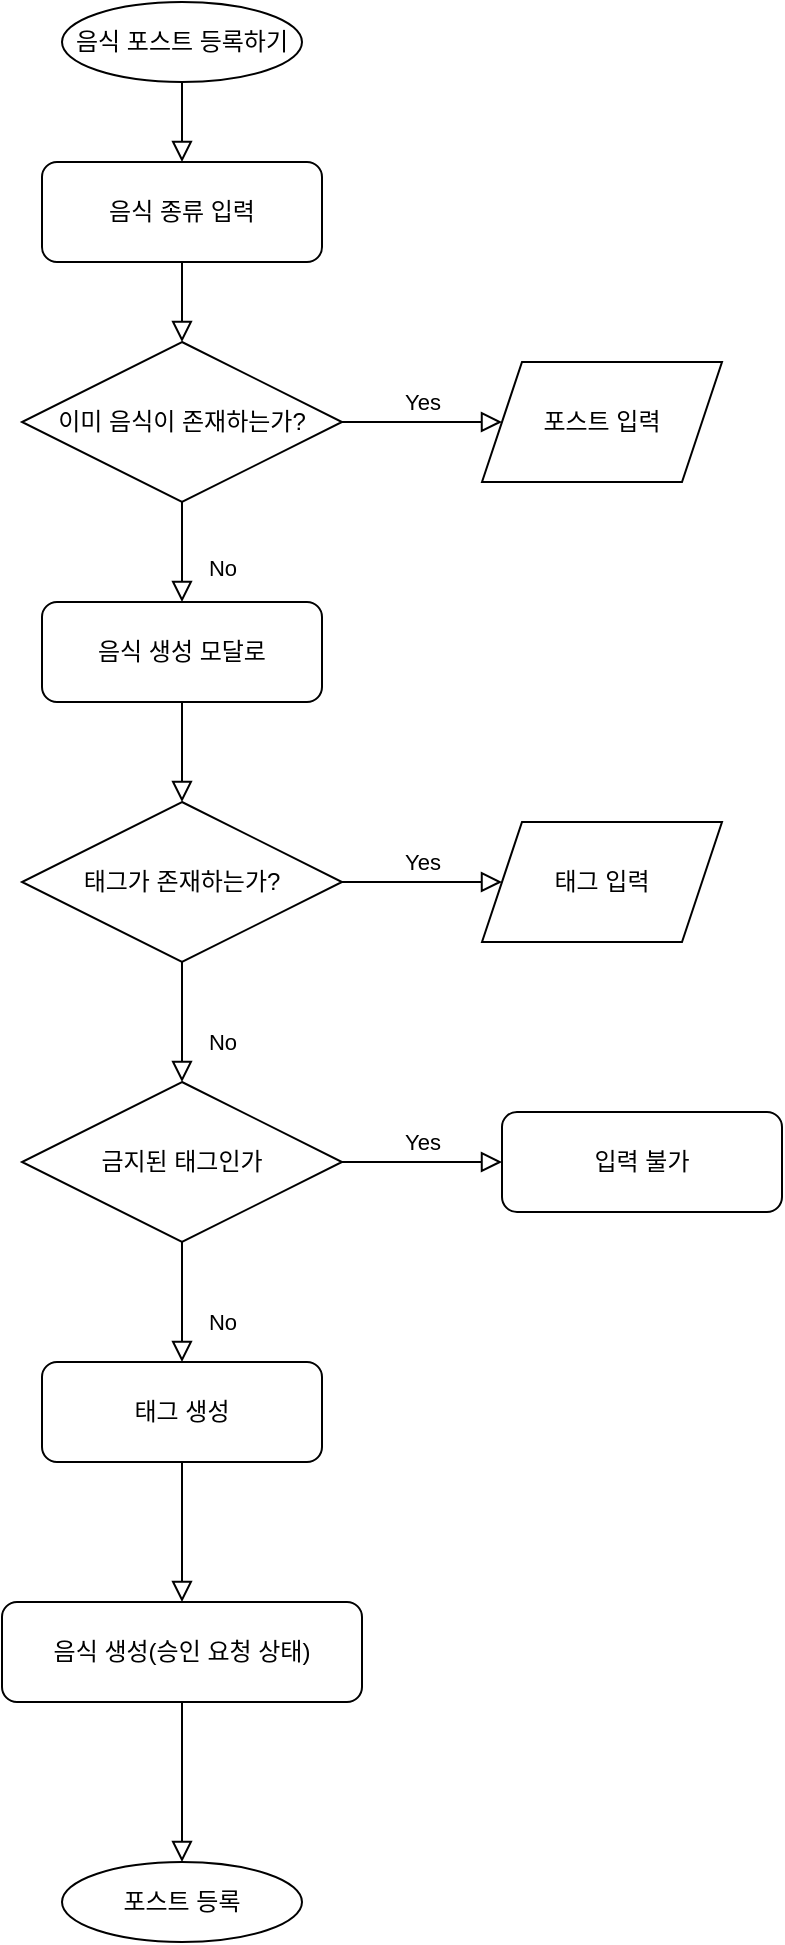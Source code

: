 <mxfile version="14.7.8" type="github">
  <diagram id="C5RBs43oDa-KdzZeNtuy" name="Page-1">
    <mxGraphModel dx="996" dy="648" grid="1" gridSize="10" guides="1" tooltips="1" connect="1" arrows="1" fold="1" page="1" pageScale="1" pageWidth="827" pageHeight="1169" math="0" shadow="0">
      <root>
        <mxCell id="WIyWlLk6GJQsqaUBKTNV-0" />
        <mxCell id="WIyWlLk6GJQsqaUBKTNV-1" parent="WIyWlLk6GJQsqaUBKTNV-0" />
        <mxCell id="-WuKv6DvzaONvOQ7i3wn-0" value="음식 포스트 등록하기" style="ellipse;whiteSpace=wrap;html=1;" vertex="1" parent="WIyWlLk6GJQsqaUBKTNV-1">
          <mxGeometry x="520" y="40" width="120" height="40" as="geometry" />
        </mxCell>
        <mxCell id="-WuKv6DvzaONvOQ7i3wn-7" value="" style="rounded=0;html=1;jettySize=auto;orthogonalLoop=1;fontSize=11;endArrow=block;endFill=0;endSize=8;strokeWidth=1;shadow=0;labelBackgroundColor=none;edgeStyle=orthogonalEdgeStyle;exitX=0.5;exitY=1;exitDx=0;exitDy=0;" edge="1" parent="WIyWlLk6GJQsqaUBKTNV-1" source="-WuKv6DvzaONvOQ7i3wn-0">
          <mxGeometry relative="1" as="geometry">
            <mxPoint x="230.0" y="130" as="sourcePoint" />
            <mxPoint x="580" y="120" as="targetPoint" />
          </mxGeometry>
        </mxCell>
        <mxCell id="-WuKv6DvzaONvOQ7i3wn-9" value="음식 종류 입력" style="rounded=1;whiteSpace=wrap;html=1;" vertex="1" parent="WIyWlLk6GJQsqaUBKTNV-1">
          <mxGeometry x="510" y="120" width="140" height="50" as="geometry" />
        </mxCell>
        <mxCell id="-WuKv6DvzaONvOQ7i3wn-10" value="" style="rounded=0;html=1;jettySize=auto;orthogonalLoop=1;fontSize=11;endArrow=block;endFill=0;endSize=8;strokeWidth=1;shadow=0;labelBackgroundColor=none;edgeStyle=orthogonalEdgeStyle;exitX=0.5;exitY=1;exitDx=0;exitDy=0;" edge="1" parent="WIyWlLk6GJQsqaUBKTNV-1" source="-WuKv6DvzaONvOQ7i3wn-9">
          <mxGeometry relative="1" as="geometry">
            <mxPoint x="590" y="90" as="sourcePoint" />
            <mxPoint x="580" y="210" as="targetPoint" />
          </mxGeometry>
        </mxCell>
        <mxCell id="-WuKv6DvzaONvOQ7i3wn-11" value="이미 음식이 존재하는가?" style="rhombus;whiteSpace=wrap;html=1;" vertex="1" parent="WIyWlLk6GJQsqaUBKTNV-1">
          <mxGeometry x="500" y="210" width="160" height="80" as="geometry" />
        </mxCell>
        <mxCell id="-WuKv6DvzaONvOQ7i3wn-12" value="Yes" style="edgeStyle=orthogonalEdgeStyle;rounded=0;html=1;jettySize=auto;orthogonalLoop=1;fontSize=11;endArrow=block;endFill=0;endSize=8;strokeWidth=1;shadow=0;labelBackgroundColor=none;exitX=1;exitY=0.5;exitDx=0;exitDy=0;entryX=0;entryY=0.5;entryDx=0;entryDy=0;" edge="1" parent="WIyWlLk6GJQsqaUBKTNV-1" source="-WuKv6DvzaONvOQ7i3wn-11" target="-WuKv6DvzaONvOQ7i3wn-15">
          <mxGeometry y="10" relative="1" as="geometry">
            <mxPoint as="offset" />
            <mxPoint x="280.0" y="340.0" as="sourcePoint" />
            <mxPoint x="720" y="240" as="targetPoint" />
          </mxGeometry>
        </mxCell>
        <mxCell id="-WuKv6DvzaONvOQ7i3wn-15" value="포스트 입력" style="shape=parallelogram;perimeter=parallelogramPerimeter;whiteSpace=wrap;html=1;fixedSize=1;" vertex="1" parent="WIyWlLk6GJQsqaUBKTNV-1">
          <mxGeometry x="730" y="220" width="120" height="60" as="geometry" />
        </mxCell>
        <mxCell id="-WuKv6DvzaONvOQ7i3wn-17" value="음식 생성 모달로" style="rounded=1;whiteSpace=wrap;html=1;" vertex="1" parent="WIyWlLk6GJQsqaUBKTNV-1">
          <mxGeometry x="510" y="340" width="140" height="50" as="geometry" />
        </mxCell>
        <mxCell id="-WuKv6DvzaONvOQ7i3wn-23" value="" style="rounded=0;html=1;jettySize=auto;orthogonalLoop=1;fontSize=11;endArrow=block;endFill=0;endSize=8;strokeWidth=1;shadow=0;labelBackgroundColor=none;edgeStyle=orthogonalEdgeStyle;exitX=0.5;exitY=1;exitDx=0;exitDy=0;" edge="1" parent="WIyWlLk6GJQsqaUBKTNV-1" source="-WuKv6DvzaONvOQ7i3wn-17">
          <mxGeometry relative="1" as="geometry">
            <mxPoint x="590" y="180" as="sourcePoint" />
            <mxPoint x="580" y="440" as="targetPoint" />
          </mxGeometry>
        </mxCell>
        <mxCell id="-WuKv6DvzaONvOQ7i3wn-24" value="태그가 존재하는가?" style="rhombus;whiteSpace=wrap;html=1;" vertex="1" parent="WIyWlLk6GJQsqaUBKTNV-1">
          <mxGeometry x="500" y="440" width="160" height="80" as="geometry" />
        </mxCell>
        <mxCell id="-WuKv6DvzaONvOQ7i3wn-25" value="Yes" style="edgeStyle=orthogonalEdgeStyle;rounded=0;html=1;jettySize=auto;orthogonalLoop=1;fontSize=11;endArrow=block;endFill=0;endSize=8;strokeWidth=1;shadow=0;labelBackgroundColor=none;exitX=1;exitY=0.5;exitDx=0;exitDy=0;entryX=0;entryY=0.5;entryDx=0;entryDy=0;" edge="1" parent="WIyWlLk6GJQsqaUBKTNV-1" source="-WuKv6DvzaONvOQ7i3wn-24" target="-WuKv6DvzaONvOQ7i3wn-26">
          <mxGeometry y="10" relative="1" as="geometry">
            <mxPoint as="offset" />
            <mxPoint x="670" y="260" as="sourcePoint" />
            <mxPoint x="730" y="480" as="targetPoint" />
          </mxGeometry>
        </mxCell>
        <mxCell id="-WuKv6DvzaONvOQ7i3wn-26" value="태그 입력" style="shape=parallelogram;perimeter=parallelogramPerimeter;whiteSpace=wrap;html=1;fixedSize=1;" vertex="1" parent="WIyWlLk6GJQsqaUBKTNV-1">
          <mxGeometry x="730" y="450" width="120" height="60" as="geometry" />
        </mxCell>
        <mxCell id="-WuKv6DvzaONvOQ7i3wn-27" value="No" style="rounded=0;html=1;jettySize=auto;orthogonalLoop=1;fontSize=11;endArrow=block;endFill=0;endSize=8;strokeWidth=1;shadow=0;labelBackgroundColor=none;edgeStyle=orthogonalEdgeStyle;exitX=0.5;exitY=1;exitDx=0;exitDy=0;" edge="1" parent="WIyWlLk6GJQsqaUBKTNV-1" source="-WuKv6DvzaONvOQ7i3wn-11">
          <mxGeometry x="0.333" y="20" relative="1" as="geometry">
            <mxPoint as="offset" />
            <mxPoint x="230.0" y="380.0" as="sourcePoint" />
            <mxPoint x="580" y="340" as="targetPoint" />
          </mxGeometry>
        </mxCell>
        <mxCell id="-WuKv6DvzaONvOQ7i3wn-28" value="No" style="rounded=0;html=1;jettySize=auto;orthogonalLoop=1;fontSize=11;endArrow=block;endFill=0;endSize=8;strokeWidth=1;shadow=0;labelBackgroundColor=none;edgeStyle=orthogonalEdgeStyle;exitX=0.5;exitY=1;exitDx=0;exitDy=0;" edge="1" parent="WIyWlLk6GJQsqaUBKTNV-1" source="-WuKv6DvzaONvOQ7i3wn-24">
          <mxGeometry x="0.333" y="20" relative="1" as="geometry">
            <mxPoint as="offset" />
            <mxPoint x="590" y="300.0" as="sourcePoint" />
            <mxPoint x="580" y="580" as="targetPoint" />
          </mxGeometry>
        </mxCell>
        <mxCell id="-WuKv6DvzaONvOQ7i3wn-32" value="금지된 태그인가" style="rhombus;whiteSpace=wrap;html=1;" vertex="1" parent="WIyWlLk6GJQsqaUBKTNV-1">
          <mxGeometry x="500" y="580" width="160" height="80" as="geometry" />
        </mxCell>
        <mxCell id="-WuKv6DvzaONvOQ7i3wn-34" value="Yes" style="edgeStyle=orthogonalEdgeStyle;rounded=0;html=1;jettySize=auto;orthogonalLoop=1;fontSize=11;endArrow=block;endFill=0;endSize=8;strokeWidth=1;shadow=0;labelBackgroundColor=none;exitX=1;exitY=0.5;exitDx=0;exitDy=0;entryX=0;entryY=0.5;entryDx=0;entryDy=0;" edge="1" parent="WIyWlLk6GJQsqaUBKTNV-1" source="-WuKv6DvzaONvOQ7i3wn-32" target="-WuKv6DvzaONvOQ7i3wn-36">
          <mxGeometry y="10" relative="1" as="geometry">
            <mxPoint as="offset" />
            <mxPoint x="670" y="490.0" as="sourcePoint" />
            <mxPoint x="740" y="620" as="targetPoint" />
          </mxGeometry>
        </mxCell>
        <mxCell id="-WuKv6DvzaONvOQ7i3wn-36" value="입력 불가" style="rounded=1;whiteSpace=wrap;html=1;" vertex="1" parent="WIyWlLk6GJQsqaUBKTNV-1">
          <mxGeometry x="740" y="595" width="140" height="50" as="geometry" />
        </mxCell>
        <mxCell id="-WuKv6DvzaONvOQ7i3wn-38" value="No" style="rounded=0;html=1;jettySize=auto;orthogonalLoop=1;fontSize=11;endArrow=block;endFill=0;endSize=8;strokeWidth=1;shadow=0;labelBackgroundColor=none;edgeStyle=orthogonalEdgeStyle;exitX=0.5;exitY=1;exitDx=0;exitDy=0;entryX=0.5;entryY=0;entryDx=0;entryDy=0;" edge="1" parent="WIyWlLk6GJQsqaUBKTNV-1" source="-WuKv6DvzaONvOQ7i3wn-32" target="-WuKv6DvzaONvOQ7i3wn-39">
          <mxGeometry x="0.333" y="20" relative="1" as="geometry">
            <mxPoint as="offset" />
            <mxPoint x="590" y="530.0" as="sourcePoint" />
            <mxPoint x="580" y="710" as="targetPoint" />
          </mxGeometry>
        </mxCell>
        <mxCell id="-WuKv6DvzaONvOQ7i3wn-39" value="태그 생성" style="rounded=1;whiteSpace=wrap;html=1;" vertex="1" parent="WIyWlLk6GJQsqaUBKTNV-1">
          <mxGeometry x="510" y="720" width="140" height="50" as="geometry" />
        </mxCell>
        <mxCell id="-WuKv6DvzaONvOQ7i3wn-46" value="" style="rounded=0;html=1;jettySize=auto;orthogonalLoop=1;fontSize=11;endArrow=block;endFill=0;endSize=8;strokeWidth=1;shadow=0;labelBackgroundColor=none;edgeStyle=orthogonalEdgeStyle;entryX=0.5;entryY=0;entryDx=0;entryDy=0;exitX=0.5;exitY=1;exitDx=0;exitDy=0;" edge="1" parent="WIyWlLk6GJQsqaUBKTNV-1" source="-WuKv6DvzaONvOQ7i3wn-39">
          <mxGeometry relative="1" as="geometry">
            <mxPoint x="430.0" y="790" as="sourcePoint" />
            <mxPoint x="580" y="840" as="targetPoint" />
          </mxGeometry>
        </mxCell>
        <mxCell id="-WuKv6DvzaONvOQ7i3wn-47" value="음식 생성(승인 요청 상태)" style="rounded=1;whiteSpace=wrap;html=1;" vertex="1" parent="WIyWlLk6GJQsqaUBKTNV-1">
          <mxGeometry x="490" y="840" width="180" height="50" as="geometry" />
        </mxCell>
        <mxCell id="-WuKv6DvzaONvOQ7i3wn-48" value="" style="rounded=0;html=1;jettySize=auto;orthogonalLoop=1;fontSize=11;endArrow=block;endFill=0;endSize=8;strokeWidth=1;shadow=0;labelBackgroundColor=none;edgeStyle=orthogonalEdgeStyle;exitX=0.5;exitY=1;exitDx=0;exitDy=0;" edge="1" parent="WIyWlLk6GJQsqaUBKTNV-1" source="-WuKv6DvzaONvOQ7i3wn-47">
          <mxGeometry relative="1" as="geometry">
            <mxPoint x="590" y="780" as="sourcePoint" />
            <mxPoint x="580" y="970" as="targetPoint" />
          </mxGeometry>
        </mxCell>
        <mxCell id="-WuKv6DvzaONvOQ7i3wn-49" value="포스트 등록" style="ellipse;whiteSpace=wrap;html=1;" vertex="1" parent="WIyWlLk6GJQsqaUBKTNV-1">
          <mxGeometry x="520" y="970" width="120" height="40" as="geometry" />
        </mxCell>
      </root>
    </mxGraphModel>
  </diagram>
</mxfile>
